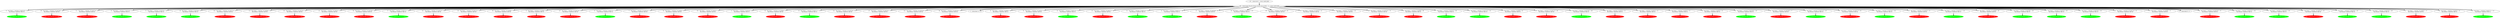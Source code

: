 digraph PDG {
15 [shape=ellipse, label="15 .- fun (Char) -> rot(Char, 3) end(118) = 115\lfun location: (caesar.erl, line 31)"];
129 [shape=ellipse, label="129 .- fun (Char) -> rot(Char, 23) end(109) = 86\lfun location: (caesar.erl, line 34)"];
111 [shape=ellipse, label="111 .- fun (Char) -> rot(Char, 23) end(119) = 96\lfun location: (caesar.erl, line 34)"];
25 [shape=ellipse, label="25 .- fun (Char) -> rot(Char, 3) end(120) = 117\lfun location: (caesar.erl, line 31)"];
13 [shape=ellipse, label="13 .- fun (Char) -> rot(Char, 3) end(105) = 102\lfun location: (caesar.erl, line 31)"];
8 [shape=ellipse, label="8 .- caesar:rot(32, 3) = 32" style=filled color="red" fontcolor="white" fillcolor="red"];
45 [shape=ellipse, label="45 .- fun (Char) -> rot(Char, 3) end(100) = 97\lfun location: (caesar.erl, line 31)"];
94 [shape=ellipse, label="94 .- caesar:rot(108, 23) = 85" style=filled color="red" fontcolor="white" fillcolor="red"];
118 [shape=ellipse, label="118 .- caesar:rot(112, 23) = 89" style=filled color="red" fontcolor="white" fillcolor="red"];
74 [shape=ellipse, label="74 .- caesar:rot(81, 23) = 58" style=filled color="red" fontcolor="white" fillcolor="red"];
133 [shape=ellipse, label="133 .- fun (Char) -> rot(Char, 23) end(110) = 87\lfun location: (caesar.erl, line 34)"];
113 [shape=ellipse, label="113 .- fun (Char) -> rot(Char, 23) end(94) = 94\lfun location: (caesar.erl, line 34)"];
60 [shape=ellipse, label="60 .- caesar:rot(113, 3) = 110" style=filled color="green" fontcolor="white" fillcolor="green"];
123 [shape=ellipse, label="123 .- fun (Char) -> rot(Char, 23) end(103) = 80\lfun location: (caesar.erl, line 34)"];
121 [shape=ellipse, label="121 .- fun (Char) -> rot(Char, 23) end(32) = 32\lfun location: (caesar.erl, line 34)"];
95 [shape=ellipse, label="95 .- fun (Char) -> rot(Char, 23) end(108) = 85\lfun location: (caesar.erl, line 34)"];
128 [shape=ellipse, label="128 .- caesar:rot(109, 23) = 86" style=filled color="red" fontcolor="white" fillcolor="red"];
57 [shape=ellipse, label="57 .- fun (Char) -> rot(Char, 3) end(112) = 109\lfun location: (caesar.erl, line 31)"];
101 [shape=ellipse, label="101 .- fun (Char) -> rot(Char, 23) end(107) = 84\lfun location: (caesar.erl, line 34)"];
54 [shape=ellipse, label="54 .- caesar:rot(109, 3) = 106" style=filled color="green" fontcolor="white" fillcolor="green"];
135 [shape=ellipse, label="135 .- fun (Char) -> rot(Char, 23) end(114) = 91\lfun location: (caesar.erl, line 34)"];
89 [shape=ellipse, label="89 .- fun (Char) -> rot(Char, 23) end(98) = 75\lfun location: (caesar.erl, line 34)"];
21 [shape=ellipse, label="21 .- fun (Char) -> rot(Char, 3) end(98) = 95\lfun location: (caesar.erl, line 31)"];
107 [shape=ellipse, label="107 .- fun (Char) -> rot(Char, 23) end(116) = 93\lfun location: (caesar.erl, line 34)"];
47 [shape=ellipse, label="47 .- fun (Char) -> rot(Char, 3) end(115) = 112\lfun location: (caesar.erl, line 31)"];
24 [shape=ellipse, label="24 .- caesar:rot(120, 3) = 117" style=filled color="green" fontcolor="white" fillcolor="green"];
40 [shape=ellipse, label="40 .- caesar:rot(97, 3) = 94" style=filled color="red" fontcolor="white" fillcolor="red"];
58 [shape=ellipse, label="58 .- caesar:rot(32, 3) = 32" style=filled color="red" fontcolor="white" fillcolor="red"];
77 [shape=ellipse, label="77 .- fun (Char) -> rot(Char, 23) end(101) = 78\lfun location: (caesar.erl, line 34)"];
102 [shape=ellipse, label="102 .- caesar:rot(100, 23) = 77" style=filled color="red" fontcolor="white" fillcolor="red"];
134 [shape=ellipse, label="134 .- caesar:rot(114, 23) = 91" style=filled color="red" fontcolor="white" fillcolor="red"];
93 [shape=ellipse, label="93 .- fun (Char) -> rot(Char, 23) end(95) = 95\lfun location: (caesar.erl, line 34)"];
110 [shape=ellipse, label="110 .- caesar:rot(119, 23) = 96" style=filled color="red" fontcolor="white" fillcolor="red"];
105 [shape=ellipse, label="105 .- fun (Char) -> rot(Char, 23) end(32) = 32\lfun location: (caesar.erl, line 34)"];
11 [shape=ellipse, label="11 .- fun (Char) -> rot(Char, 3) end(102) = 99\lfun location: (caesar.erl, line 31)"];
83 [shape=ellipse, label="83 .- fun (Char) -> rot(Char, 23) end(99) = 76\lfun location: (caesar.erl, line 34)"];
63 [shape=ellipse, label="63 .- fun (Char) -> rot(Char, 3) end(117) = 114\lfun location: (caesar.erl, line 31)"];
26 [shape=ellipse, label="26 .- caesar:rot(105, 3) = 102" style=filled color="green" fontcolor="white" fillcolor="green"];
141 [shape=ellipse, label="141 .- fun (Char) -> rot(Char, 23) end(104) = 81\lfun location: (caesar.erl, line 34)"];
137 [shape=ellipse, label="137 .- fun (Char) -> rot(Char, 23) end(102) = 79\lfun location: (caesar.erl, line 34)"];
136 [shape=ellipse, label="136 .- caesar:rot(102, 23) = 79" style=filled color="red" fontcolor="white" fillcolor="red"];
20 [shape=ellipse, label="20 .- caesar:rot(98, 3) = 95" style=filled color="red" fontcolor="white" fillcolor="red"];
98 [shape=ellipse, label="98 .- caesar:rot(102, 23) = 79" style=filled color="red" fontcolor="white" fillcolor="red"];
143 [shape=ellipse, label="143 .- fun (Char) -> rot(Char, 23) end(105) = 82\lfun location: (caesar.erl, line 34)"];
44 [shape=ellipse, label="44 .- caesar:rot(100, 3) = 97" style=filled color="green" fontcolor="white" fillcolor="green"];
99 [shape=ellipse, label="99 .- fun (Char) -> rot(Char, 23) end(102) = 79\lfun location: (caesar.erl, line 34)"];
76 [shape=ellipse, label="76 .- caesar:rot(101, 23) = 78" style=filled color="red" fontcolor="white" fillcolor="red"];
1 [shape=ellipse, label="1 .- caesar:key(-3) = 23"];
126 [shape=ellipse, label="126 .- caesar:rot(106, 23) = 83" style=filled color="red" fontcolor="white" fillcolor="red"];
104 [shape=ellipse, label="104 .- caesar:rot(32, 23) = 32" style=filled color="red" fontcolor="white" fillcolor="red"];
82 [shape=ellipse, label="82 .- caesar:rot(99, 23) = 76" style=filled color="red" fontcolor="white" fillcolor="red"];
41 [shape=ellipse, label="41 .- fun (Char) -> rot(Char, 3) end(97) = 94\lfun location: (caesar.erl, line 31)"];
91 [shape=ellipse, label="91 .- fun (Char) -> rot(Char, 23) end(32) = 32\lfun location: (caesar.erl, line 34)"];
120 [shape=ellipse, label="120 .- caesar:rot(32, 23) = 32" style=filled color="red" fontcolor="white" fillcolor="red"];
43 [shape=ellipse, label="43 .- fun (Char) -> rot(Char, 3) end(114) = 111\lfun location: (caesar.erl, line 31)"];
56 [shape=ellipse, label="56 .- caesar:rot(112, 3) = 109" style=filled color="green" fontcolor="white" fillcolor="green"];
115 [shape=ellipse, label="115 .- fun (Char) -> rot(Char, 23) end(111) = 88\lfun location: (caesar.erl, line 34)"];
14 [shape=ellipse, label="14 .- caesar:rot(118, 3) = 115" style=filled color="green" fontcolor="white" fillcolor="green"];
61 [shape=ellipse, label="61 .- fun (Char) -> rot(Char, 3) end(113) = 110\lfun location: (caesar.erl, line 31)"];
146 [shape=ellipse, label="146 .- caesar:main(\"The five boxing wizards jump quickly\", 3) = {error, match_fail}"];
96 [shape=ellipse, label="96 .- caesar:rot(117, 23) = 94" style=filled color="red" fontcolor="white" fillcolor="red"];
80 [shape=ellipse, label="80 .- caesar:rot(32, 23) = 32" style=filled color="red" fontcolor="white" fillcolor="red"];
28 [shape=ellipse, label="28 .- caesar:rot(110, 3) = 107" style=filled color="green" fontcolor="white" fillcolor="green"];
23 [shape=ellipse, label="23 .- fun (Char) -> rot(Char, 3) end(111) = 108\lfun location: (caesar.erl, line 31)"];
108 [shape=ellipse, label="108 .- caesar:rot(102, 23) = 79" style=filled color="red" fontcolor="white" fillcolor="red"];
112 [shape=ellipse, label="112 .- caesar:rot(94, 23) = 94" style=filled color="red" fontcolor="white" fillcolor="red"];
92 [shape=ellipse, label="92 .- caesar:rot(95, 23) = 95" style=filled color="red" fontcolor="white" fillcolor="red"];
127 [shape=ellipse, label="127 .- fun (Char) -> rot(Char, 23) end(106) = 83\lfun location: (caesar.erl, line 34)"];
16 [shape=ellipse, label="16 .- caesar:rot(101, 3) = 98" style=filled color="green" fontcolor="white" fillcolor="green"];
12 [shape=ellipse, label="12 .- caesar:rot(105, 3) = 102" style=filled color="green" fontcolor="white" fillcolor="green"];
39 [shape=ellipse, label="39 .- fun (Char) -> rot(Char, 3) end(122) = 119\lfun location: (caesar.erl, line 31)"];
130 [shape=ellipse, label="130 .- caesar:rot(32, 23) = 32" style=filled color="red" fontcolor="white" fillcolor="red"];
34 [shape=ellipse, label="34 .- caesar:rot(119, 3) = 116" style=filled color="green" fontcolor="white" fillcolor="green"];
68 [shape=ellipse, label="68 .- caesar:rot(107, 3) = 104" style=filled color="green" fontcolor="white" fillcolor="green"];
78 [shape=ellipse, label="78 .- caesar:rot(98, 23) = 75" style=filled color="red" fontcolor="white" fillcolor="red"];
138 [shape=ellipse, label="138 .- caesar:rot(96, 23) = 96" style=filled color="red" fontcolor="white" fillcolor="red"];
52 [shape=ellipse, label="52 .- caesar:rot(117, 3) = 114" style=filled color="green" fontcolor="white" fillcolor="green"];
145 [shape=ellipse, label="145 .- fun (Char) -> rot(Char, 23) end(118) = 95\lfun location: (caesar.erl, line 34)"];
81 [shape=ellipse, label="81 .- fun (Char) -> rot(Char, 23) end(32) = 32\lfun location: (caesar.erl, line 34)"];
75 [shape=ellipse, label="75 .- fun (Char) -> rot(Char, 23) end(81) = 58\lfun location: (caesar.erl, line 34)"];
64 [shape=ellipse, label="64 .- caesar:rot(105, 3) = 102" style=filled color="green" fontcolor="white" fillcolor="green"];
109 [shape=ellipse, label="109 .- fun (Char) -> rot(Char, 23) end(102) = 79\lfun location: (caesar.erl, line 34)"];
50 [shape=ellipse, label="50 .- caesar:rot(106, 3) = 103" style=filled color="green" fontcolor="white" fillcolor="green"];
122 [shape=ellipse, label="122 .- caesar:rot(103, 23) = 80" style=filled color="red" fontcolor="white" fillcolor="red"];
67 [shape=ellipse, label="67 .- fun (Char) -> rot(Char, 3) end(99) = 96\lfun location: (caesar.erl, line 31)"];
36 [shape=ellipse, label="36 .- caesar:rot(105, 3) = 102" style=filled color="green" fontcolor="white" fillcolor="green"];
7 [shape=ellipse, label="7 .- fun (Char) -> rot(Char, 3) end(101) = 98\lfun location: (caesar.erl, line 31)"];
32 [shape=ellipse, label="32 .- caesar:rot(32, 3) = 32" style=filled color="red" fontcolor="white" fillcolor="red"];
35 [shape=ellipse, label="35 .- fun (Char) -> rot(Char, 3) end(119) = 116\lfun location: (caesar.erl, line 31)"];
3 [shape=ellipse, label="3 .- fun (Char) -> rot(Char, 3) end(84) = 81\lfun location: (caesar.erl, line 31)"];
119 [shape=ellipse, label="119 .- fun (Char) -> rot(Char, 23) end(112) = 89\lfun location: (caesar.erl, line 34)"];
55 [shape=ellipse, label="55 .- fun (Char) -> rot(Char, 3) end(109) = 106\lfun location: (caesar.erl, line 31)"];
49 [shape=ellipse, label="49 .- fun (Char) -> rot(Char, 3) end(32) = 32\lfun location: (caesar.erl, line 31)"];
106 [shape=ellipse, label="106 .- caesar:rot(116, 23) = 93" style=filled color="red" fontcolor="white" fillcolor="red"];
33 [shape=ellipse, label="33 .- fun (Char) -> rot(Char, 3) end(32) = 32\lfun location: (caesar.erl, line 31)"];
42 [shape=ellipse, label="42 .- caesar:rot(114, 3) = 111" style=filled color="green" fontcolor="white" fillcolor="green"];
132 [shape=ellipse, label="132 .- caesar:rot(110, 23) = 87" style=filled color="red" fontcolor="white" fillcolor="red"];
72 [shape=ellipse, label="72 .- caesar:rot(121, 3) = 118" style=filled color="green" fontcolor="white" fillcolor="green"];
70 [shape=ellipse, label="70 .- caesar:rot(108, 3) = 105" style=filled color="green" fontcolor="white" fillcolor="green"];
10 [shape=ellipse, label="10 .- caesar:rot(102, 3) = 99" style=filled color="green" fontcolor="white" fillcolor="green"];
9 [shape=ellipse, label="9 .- fun (Char) -> rot(Char, 3) end(32) = 32\lfun location: (caesar.erl, line 31)"];
144 [shape=ellipse, label="144 .- caesar:rot(118, 23) = 95" style=filled color="red" fontcolor="white" fillcolor="red"];
86 [shape=ellipse, label="86 .- caesar:rot(115, 23) = 92" style=filled color="red" fontcolor="white" fillcolor="red"];
19 [shape=ellipse, label="19 .- fun (Char) -> rot(Char, 3) end(32) = 32\lfun location: (caesar.erl, line 31)"];
147 [shape=ellipse, label="147 .- caesar:test() = {error, match_fail}"];
51 [shape=ellipse, label="51 .- fun (Char) -> rot(Char, 3) end(106) = 103\lfun location: (caesar.erl, line 31)"];
18 [shape=ellipse, label="18 .- caesar:rot(32, 3) = 32" style=filled color="red" fontcolor="white" fillcolor="red"];
103 [shape=ellipse, label="103 .- fun (Char) -> rot(Char, 23) end(100) = 77\lfun location: (caesar.erl, line 34)"];
29 [shape=ellipse, label="29 .- fun (Char) -> rot(Char, 3) end(110) = 107\lfun location: (caesar.erl, line 31)"];
22 [shape=ellipse, label="22 .- caesar:rot(111, 3) = 108" style=filled color="green" fontcolor="white" fillcolor="green"];
114 [shape=ellipse, label="114 .- caesar:rot(111, 23) = 88" style=filled color="red" fontcolor="white" fillcolor="red"];
97 [shape=ellipse, label="97 .- fun (Char) -> rot(Char, 23) end(117) = 94\lfun location: (caesar.erl, line 34)"];
27 [shape=ellipse, label="27 .- fun (Char) -> rot(Char, 3) end(105) = 102\lfun location: (caesar.erl, line 31)"];
131 [shape=ellipse, label="131 .- fun (Char) -> rot(Char, 23) end(32) = 32\lfun location: (caesar.erl, line 34)"];
73 [shape=ellipse, label="73 .- fun (Char) -> rot(Char, 3) end(121) = 118\lfun location: (caesar.erl, line 31)"];
88 [shape=ellipse, label="88 .- caesar:rot(98, 23) = 75" style=filled color="red" fontcolor="white" fillcolor="red"];
46 [shape=ellipse, label="46 .- caesar:rot(115, 3) = 112" style=filled color="green" fontcolor="white" fillcolor="green"];
124 [shape=ellipse, label="124 .- caesar:rot(114, 23) = 91" style=filled color="red" fontcolor="white" fillcolor="red"];
38 [shape=ellipse, label="38 .- caesar:rot(122, 3) = 119" style=filled color="green" fontcolor="white" fillcolor="green"];
4 [shape=ellipse, label="4 .- caesar:rot(104, 3) = 101" style=filled color="green" fontcolor="white" fillcolor="green"];
48 [shape=ellipse, label="48 .- caesar:rot(32, 3) = 32" style=filled color="red" fontcolor="white" fillcolor="red"];
62 [shape=ellipse, label="62 .- caesar:rot(117, 3) = 114" style=filled color="green" fontcolor="white" fillcolor="green"];
139 [shape=ellipse, label="139 .- fun (Char) -> rot(Char, 23) end(96) = 96\lfun location: (caesar.erl, line 34)"];
71 [shape=ellipse, label="71 .- fun (Char) -> rot(Char, 3) end(108) = 105\lfun location: (caesar.erl, line 31)"];
17 [shape=ellipse, label="17 .- fun (Char) -> rot(Char, 3) end(101) = 98\lfun location: (caesar.erl, line 31)"];
65 [shape=ellipse, label="65 .- fun (Char) -> rot(Char, 3) end(105) = 102\lfun location: (caesar.erl, line 31)"];
125 [shape=ellipse, label="125 .- fun (Char) -> rot(Char, 23) end(114) = 91\lfun location: (caesar.erl, line 34)"];
79 [shape=ellipse, label="79 .- fun (Char) -> rot(Char, 23) end(98) = 75\lfun location: (caesar.erl, line 34)"];
0 [shape=ellipse, label="0 .- caesar:key(3) = 3"];
66 [shape=ellipse, label="66 .- caesar:rot(99, 3) = 96" style=filled color="red" fontcolor="white" fillcolor="red"];
85 [shape=ellipse, label="85 .- fun (Char) -> rot(Char, 23) end(102) = 79\lfun location: (caesar.erl, line 34)"];
69 [shape=ellipse, label="69 .- fun (Char) -> rot(Char, 3) end(107) = 104\lfun location: (caesar.erl, line 31)"];
37 [shape=ellipse, label="37 .- fun (Char) -> rot(Char, 3) end(105) = 102\lfun location: (caesar.erl, line 31)"];
84 [shape=ellipse, label="84 .- caesar:rot(102, 23) = 79" style=filled color="red" fontcolor="white" fillcolor="red"];
6 [shape=ellipse, label="6 .- caesar:rot(101, 3) = 98" style=filled color="green" fontcolor="white" fillcolor="green"];
2 [shape=ellipse, label="2 .- caesar:rot(84, 3) = 81" style=filled color="red" fontcolor="white" fillcolor="red"];
140 [shape=ellipse, label="140 .- caesar:rot(104, 23) = 81" style=filled color="red" fontcolor="white" fillcolor="red"];
87 [shape=ellipse, label="87 .- fun (Char) -> rot(Char, 23) end(115) = 92\lfun location: (caesar.erl, line 34)"];
116 [shape=ellipse, label="116 .- caesar:rot(97, 23) = 74" style=filled color="red" fontcolor="white" fillcolor="red"];
5 [shape=ellipse, label="5 .- fun (Char) -> rot(Char, 3) end(104) = 101\lfun location: (caesar.erl, line 31)"];
31 [shape=ellipse, label="31 .- fun (Char) -> rot(Char, 3) end(103) = 100\lfun location: (caesar.erl, line 31)"];
117 [shape=ellipse, label="117 .- fun (Char) -> rot(Char, 23) end(97) = 74\lfun location: (caesar.erl, line 34)"];
100 [shape=ellipse, label="100 .- caesar:rot(107, 23) = 84" style=filled color="red" fontcolor="white" fillcolor="red"];
90 [shape=ellipse, label="90 .- caesar:rot(32, 23) = 32" style=filled color="red" fontcolor="white" fillcolor="red"];
30 [shape=ellipse, label="30 .- caesar:rot(103, 3) = 100" style=filled color="green" fontcolor="white" fillcolor="green"];
59 [shape=ellipse, label="59 .- fun (Char) -> rot(Char, 3) end(32) = 32\lfun location: (caesar.erl, line 31)"];
53 [shape=ellipse, label="53 .- fun (Char) -> rot(Char, 3) end(117) = 114\lfun location: (caesar.erl, line 31)"];
142 [shape=ellipse, label="142 .- caesar:rot(105, 23) = 82" style=filled color="red" fontcolor="white" fillcolor="red"];
15 -> 14 [color=black, penwidth=3];
129 -> 128 [color=black, penwidth=3];
111 -> 110 [color=black, penwidth=3];
25 -> 24 [color=black, penwidth=3];
13 -> 12 [color=black, penwidth=3];
45 -> 44 [color=black, penwidth=3];
133 -> 132 [color=black, penwidth=3];
113 -> 112 [color=black, penwidth=3];
123 -> 122 [color=black, penwidth=3];
121 -> 120 [color=black, penwidth=3];
95 -> 94 [color=black, penwidth=3];
57 -> 56 [color=black, penwidth=3];
101 -> 100 [color=black, penwidth=3];
135 -> 134 [color=black, penwidth=3];
89 -> 88 [color=black, penwidth=3];
21 -> 20 [color=black, penwidth=3];
107 -> 106 [color=black, penwidth=3];
47 -> 46 [color=black, penwidth=3];
77 -> 76 [color=black, penwidth=3];
93 -> 92 [color=black, penwidth=3];
105 -> 104 [color=black, penwidth=3];
11 -> 10 [color=black, penwidth=3];
83 -> 82 [color=black, penwidth=3];
63 -> 62 [color=black, penwidth=3];
141 -> 140 [color=black, penwidth=3];
137 -> 136 [color=black, penwidth=3];
143 -> 142 [color=black, penwidth=3];
99 -> 98 [color=black, penwidth=3];
41 -> 40 [color=black, penwidth=3];
91 -> 90 [color=black, penwidth=3];
43 -> 42 [color=black, penwidth=3];
115 -> 114 [color=black, penwidth=3];
61 -> 60 [color=black, penwidth=3];
146 -> 145 [color=black, penwidth=3];
146 -> 143 [color=black, penwidth=3];
146 -> 141 [color=black, penwidth=3];
146 -> 139 [color=black, penwidth=3];
146 -> 137 [color=black, penwidth=3];
146 -> 135 [color=black, penwidth=3];
146 -> 133 [color=black, penwidth=3];
146 -> 131 [color=black, penwidth=3];
146 -> 129 [color=black, penwidth=3];
146 -> 127 [color=black, penwidth=3];
146 -> 125 [color=black, penwidth=3];
146 -> 123 [color=black, penwidth=3];
146 -> 121 [color=black, penwidth=3];
146 -> 119 [color=black, penwidth=3];
146 -> 117 [color=black, penwidth=3];
146 -> 115 [color=black, penwidth=3];
146 -> 113 [color=black, penwidth=3];
146 -> 111 [color=black, penwidth=3];
146 -> 109 [color=black, penwidth=3];
146 -> 107 [color=black, penwidth=3];
146 -> 105 [color=black, penwidth=3];
146 -> 103 [color=black, penwidth=3];
146 -> 101 [color=black, penwidth=3];
146 -> 99 [color=black, penwidth=3];
146 -> 97 [color=black, penwidth=3];
146 -> 95 [color=black, penwidth=3];
146 -> 93 [color=black, penwidth=3];
146 -> 91 [color=black, penwidth=3];
146 -> 89 [color=black, penwidth=3];
146 -> 87 [color=black, penwidth=3];
146 -> 85 [color=black, penwidth=3];
146 -> 83 [color=black, penwidth=3];
146 -> 81 [color=black, penwidth=3];
146 -> 79 [color=black, penwidth=3];
146 -> 77 [color=black, penwidth=3];
146 -> 75 [color=black, penwidth=3];
146 -> 73 [color=black, penwidth=3];
146 -> 71 [color=black, penwidth=3];
146 -> 69 [color=black, penwidth=3];
146 -> 67 [color=black, penwidth=3];
146 -> 65 [color=black, penwidth=3];
146 -> 63 [color=black, penwidth=3];
146 -> 61 [color=black, penwidth=3];
146 -> 59 [color=black, penwidth=3];
146 -> 57 [color=black, penwidth=3];
146 -> 55 [color=black, penwidth=3];
146 -> 53 [color=black, penwidth=3];
146 -> 51 [color=black, penwidth=3];
146 -> 49 [color=black, penwidth=3];
146 -> 47 [color=black, penwidth=3];
146 -> 45 [color=black, penwidth=3];
146 -> 43 [color=black, penwidth=3];
146 -> 41 [color=black, penwidth=3];
146 -> 39 [color=black, penwidth=3];
146 -> 37 [color=black, penwidth=3];
146 -> 35 [color=black, penwidth=3];
146 -> 33 [color=black, penwidth=3];
146 -> 31 [color=black, penwidth=3];
146 -> 29 [color=black, penwidth=3];
146 -> 27 [color=black, penwidth=3];
146 -> 25 [color=black, penwidth=3];
146 -> 23 [color=black, penwidth=3];
146 -> 21 [color=black, penwidth=3];
146 -> 19 [color=black, penwidth=3];
146 -> 17 [color=black, penwidth=3];
146 -> 15 [color=black, penwidth=3];
146 -> 13 [color=black, penwidth=3];
146 -> 11 [color=black, penwidth=3];
146 -> 9 [color=black, penwidth=3];
146 -> 7 [color=black, penwidth=3];
146 -> 5 [color=black, penwidth=3];
146 -> 3 [color=black, penwidth=3];
146 -> 1 [color=black, penwidth=3];
146 -> 0 [color=black, penwidth=3];
23 -> 22 [color=black, penwidth=3];
127 -> 126 [color=black, penwidth=3];
39 -> 38 [color=black, penwidth=3];
145 -> 144 [color=black, penwidth=3];
81 -> 80 [color=black, penwidth=3];
75 -> 74 [color=black, penwidth=3];
109 -> 108 [color=black, penwidth=3];
67 -> 66 [color=black, penwidth=3];
7 -> 6 [color=black, penwidth=3];
35 -> 34 [color=black, penwidth=3];
3 -> 2 [color=black, penwidth=3];
119 -> 118 [color=black, penwidth=3];
55 -> 54 [color=black, penwidth=3];
49 -> 48 [color=black, penwidth=3];
33 -> 32 [color=black, penwidth=3];
9 -> 8 [color=black, penwidth=3];
19 -> 18 [color=black, penwidth=3];
147 -> 146 [color=black, penwidth=3];
51 -> 50 [color=black, penwidth=3];
103 -> 102 [color=black, penwidth=3];
29 -> 28 [color=black, penwidth=3];
97 -> 96 [color=black, penwidth=3];
27 -> 26 [color=black, penwidth=3];
131 -> 130 [color=black, penwidth=3];
73 -> 72 [color=black, penwidth=3];
139 -> 138 [color=black, penwidth=3];
71 -> 70 [color=black, penwidth=3];
17 -> 16 [color=black, penwidth=3];
65 -> 64 [color=black, penwidth=3];
125 -> 124 [color=black, penwidth=3];
79 -> 78 [color=black, penwidth=3];
85 -> 84 [color=black, penwidth=3];
69 -> 68 [color=black, penwidth=3];
37 -> 36 [color=black, penwidth=3];
87 -> 86 [color=black, penwidth=3];
5 -> 4 [color=black, penwidth=3];
31 -> 30 [color=black, penwidth=3];
117 -> 116 [color=black, penwidth=3];
59 -> 58 [color=black, penwidth=3];
53 -> 52 [color=black, penwidth=3];
}